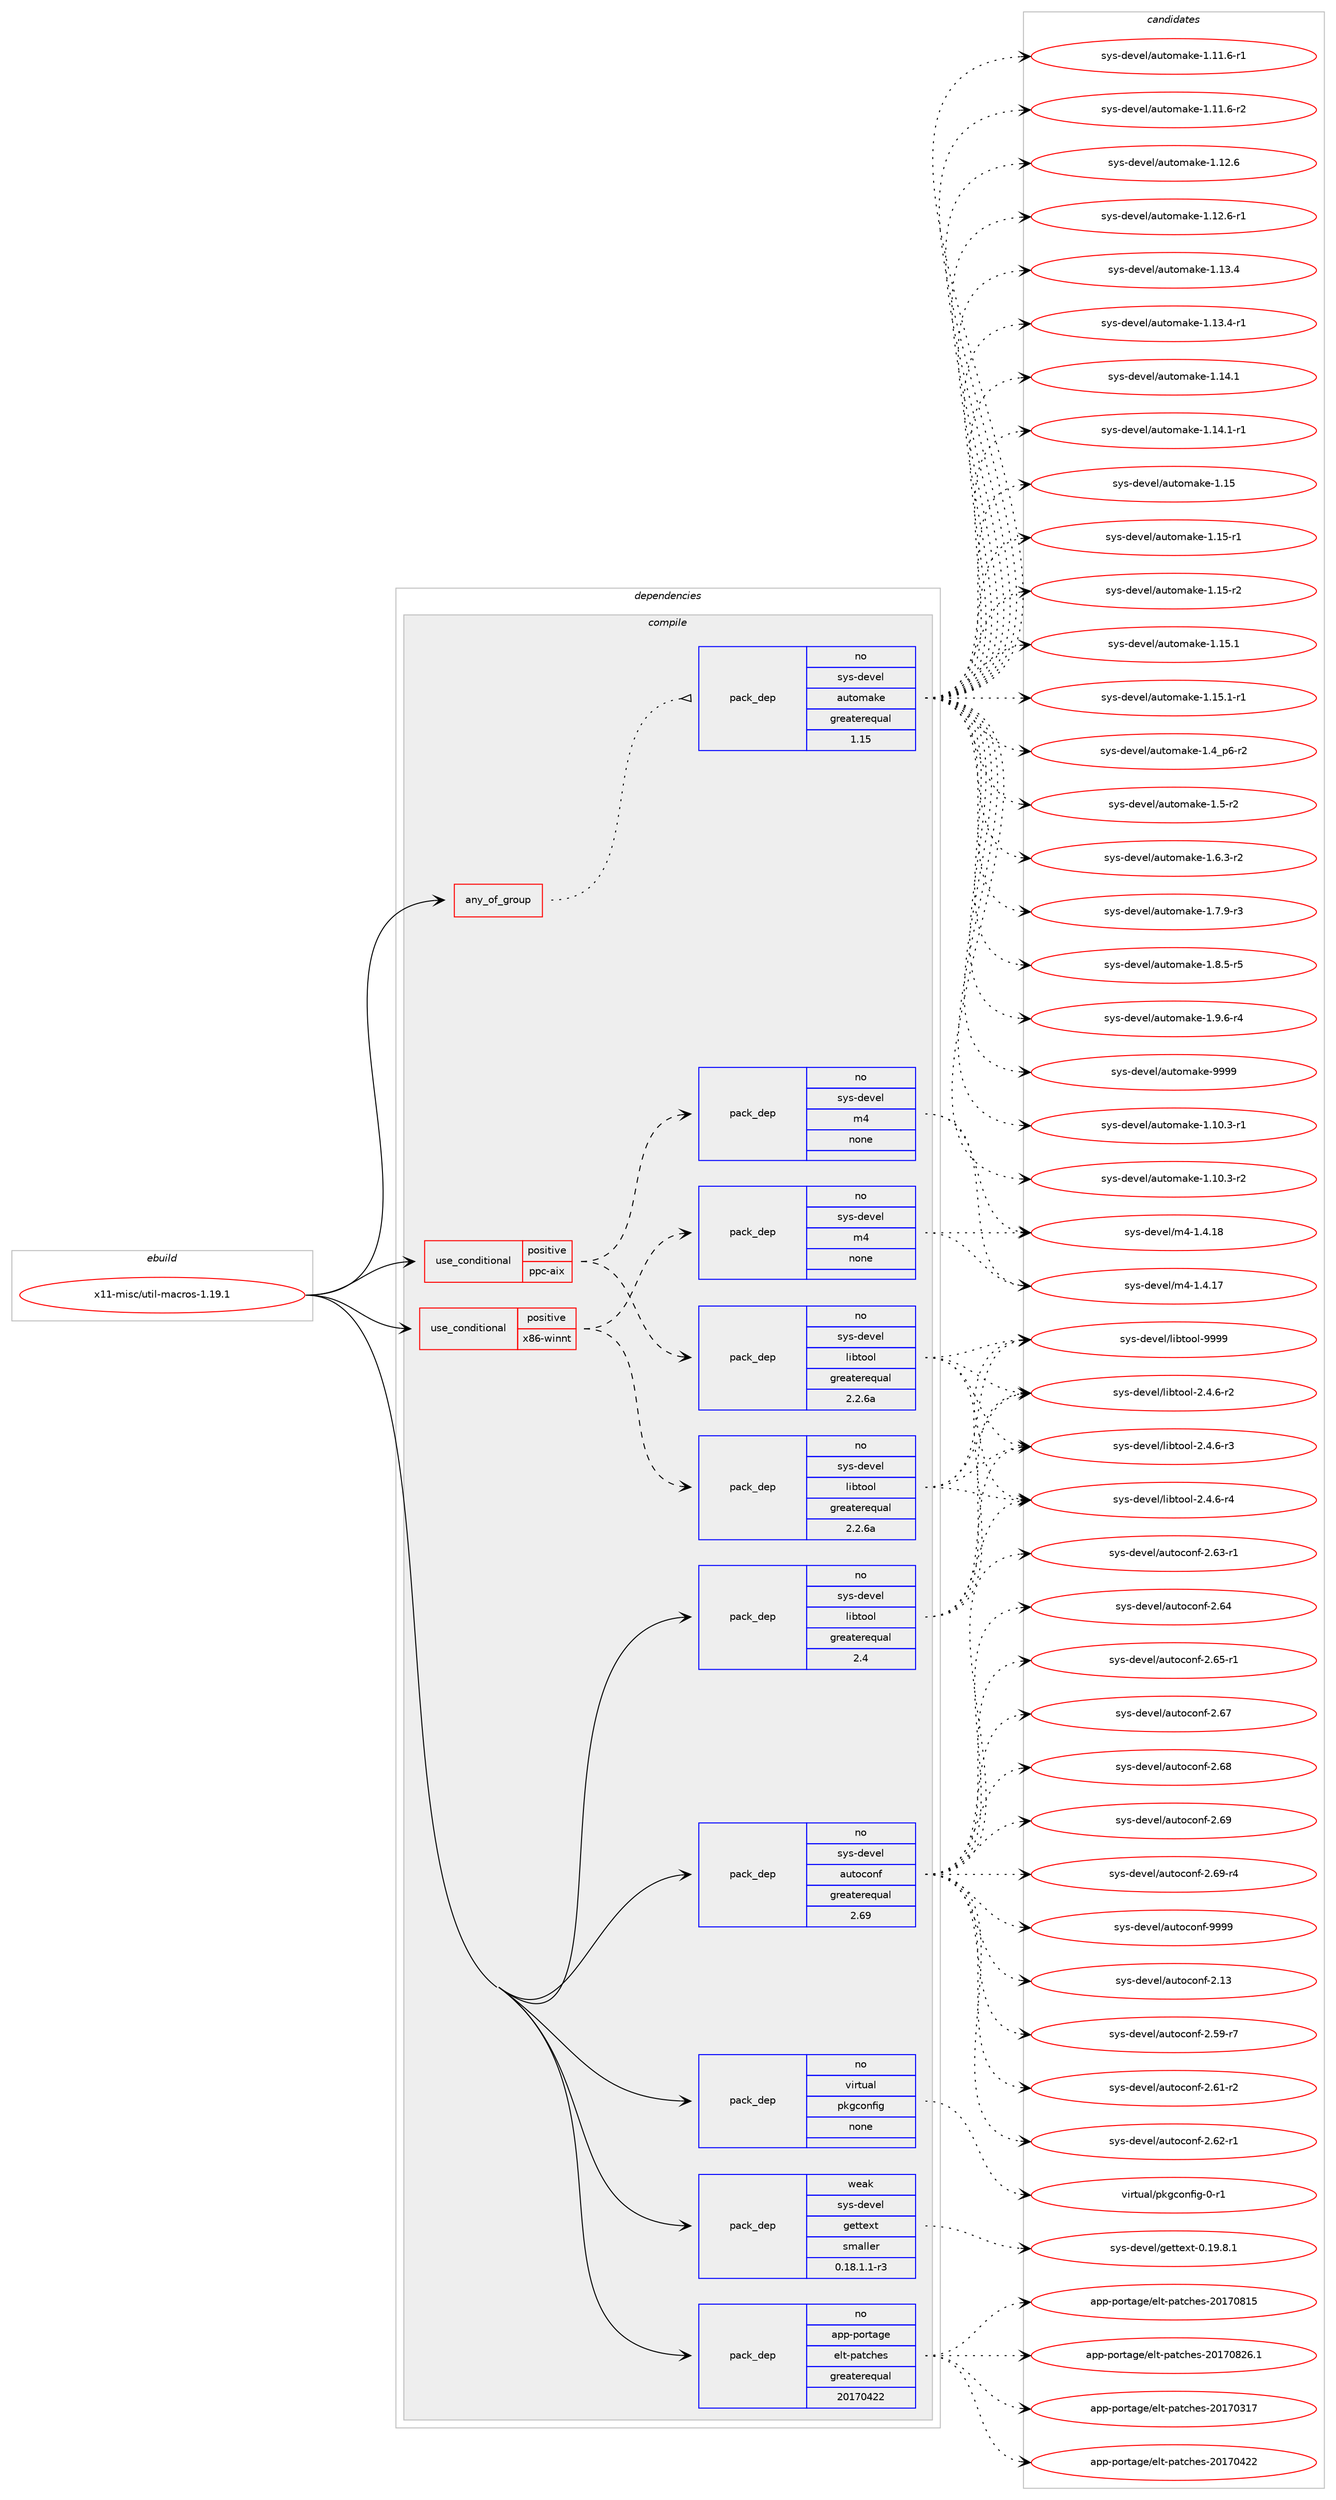 digraph prolog {

# *************
# Graph options
# *************

newrank=true;
concentrate=true;
compound=true;
graph [rankdir=LR,fontname=Helvetica,fontsize=10,ranksep=1.5];#, ranksep=2.5, nodesep=0.2];
edge  [arrowhead=vee];
node  [fontname=Helvetica,fontsize=10];

# **********
# The ebuild
# **********

subgraph cluster_leftcol {
color=gray;
rank=same;
label=<<i>ebuild</i>>;
id [label="x11-misc/util-macros-1.19.1", color=red, width=4, href="../x11-misc/util-macros-1.19.1.svg"];
}

# ****************
# The dependencies
# ****************

subgraph cluster_midcol {
color=gray;
label=<<i>dependencies</i>>;
subgraph cluster_compile {
fillcolor="#eeeeee";
style=filled;
label=<<i>compile</i>>;
subgraph any9506 {
dependency524591 [label=<<TABLE BORDER="0" CELLBORDER="1" CELLSPACING="0" CELLPADDING="4"><TR><TD CELLPADDING="10">any_of_group</TD></TR></TABLE>>, shape=none, color=red];subgraph pack391409 {
dependency524592 [label=<<TABLE BORDER="0" CELLBORDER="1" CELLSPACING="0" CELLPADDING="4" WIDTH="220"><TR><TD ROWSPAN="6" CELLPADDING="30">pack_dep</TD></TR><TR><TD WIDTH="110">no</TD></TR><TR><TD>sys-devel</TD></TR><TR><TD>automake</TD></TR><TR><TD>greaterequal</TD></TR><TR><TD>1.15</TD></TR></TABLE>>, shape=none, color=blue];
}
dependency524591:e -> dependency524592:w [weight=20,style="dotted",arrowhead="oinv"];
}
id:e -> dependency524591:w [weight=20,style="solid",arrowhead="vee"];
subgraph cond123333 {
dependency524593 [label=<<TABLE BORDER="0" CELLBORDER="1" CELLSPACING="0" CELLPADDING="4"><TR><TD ROWSPAN="3" CELLPADDING="10">use_conditional</TD></TR><TR><TD>positive</TD></TR><TR><TD>ppc-aix</TD></TR></TABLE>>, shape=none, color=red];
subgraph pack391410 {
dependency524594 [label=<<TABLE BORDER="0" CELLBORDER="1" CELLSPACING="0" CELLPADDING="4" WIDTH="220"><TR><TD ROWSPAN="6" CELLPADDING="30">pack_dep</TD></TR><TR><TD WIDTH="110">no</TD></TR><TR><TD>sys-devel</TD></TR><TR><TD>libtool</TD></TR><TR><TD>greaterequal</TD></TR><TR><TD>2.2.6a</TD></TR></TABLE>>, shape=none, color=blue];
}
dependency524593:e -> dependency524594:w [weight=20,style="dashed",arrowhead="vee"];
subgraph pack391411 {
dependency524595 [label=<<TABLE BORDER="0" CELLBORDER="1" CELLSPACING="0" CELLPADDING="4" WIDTH="220"><TR><TD ROWSPAN="6" CELLPADDING="30">pack_dep</TD></TR><TR><TD WIDTH="110">no</TD></TR><TR><TD>sys-devel</TD></TR><TR><TD>m4</TD></TR><TR><TD>none</TD></TR><TR><TD></TD></TR></TABLE>>, shape=none, color=blue];
}
dependency524593:e -> dependency524595:w [weight=20,style="dashed",arrowhead="vee"];
}
id:e -> dependency524593:w [weight=20,style="solid",arrowhead="vee"];
subgraph cond123334 {
dependency524596 [label=<<TABLE BORDER="0" CELLBORDER="1" CELLSPACING="0" CELLPADDING="4"><TR><TD ROWSPAN="3" CELLPADDING="10">use_conditional</TD></TR><TR><TD>positive</TD></TR><TR><TD>x86-winnt</TD></TR></TABLE>>, shape=none, color=red];
subgraph pack391412 {
dependency524597 [label=<<TABLE BORDER="0" CELLBORDER="1" CELLSPACING="0" CELLPADDING="4" WIDTH="220"><TR><TD ROWSPAN="6" CELLPADDING="30">pack_dep</TD></TR><TR><TD WIDTH="110">no</TD></TR><TR><TD>sys-devel</TD></TR><TR><TD>libtool</TD></TR><TR><TD>greaterequal</TD></TR><TR><TD>2.2.6a</TD></TR></TABLE>>, shape=none, color=blue];
}
dependency524596:e -> dependency524597:w [weight=20,style="dashed",arrowhead="vee"];
subgraph pack391413 {
dependency524598 [label=<<TABLE BORDER="0" CELLBORDER="1" CELLSPACING="0" CELLPADDING="4" WIDTH="220"><TR><TD ROWSPAN="6" CELLPADDING="30">pack_dep</TD></TR><TR><TD WIDTH="110">no</TD></TR><TR><TD>sys-devel</TD></TR><TR><TD>m4</TD></TR><TR><TD>none</TD></TR><TR><TD></TD></TR></TABLE>>, shape=none, color=blue];
}
dependency524596:e -> dependency524598:w [weight=20,style="dashed",arrowhead="vee"];
}
id:e -> dependency524596:w [weight=20,style="solid",arrowhead="vee"];
subgraph pack391414 {
dependency524599 [label=<<TABLE BORDER="0" CELLBORDER="1" CELLSPACING="0" CELLPADDING="4" WIDTH="220"><TR><TD ROWSPAN="6" CELLPADDING="30">pack_dep</TD></TR><TR><TD WIDTH="110">no</TD></TR><TR><TD>app-portage</TD></TR><TR><TD>elt-patches</TD></TR><TR><TD>greaterequal</TD></TR><TR><TD>20170422</TD></TR></TABLE>>, shape=none, color=blue];
}
id:e -> dependency524599:w [weight=20,style="solid",arrowhead="vee"];
subgraph pack391415 {
dependency524600 [label=<<TABLE BORDER="0" CELLBORDER="1" CELLSPACING="0" CELLPADDING="4" WIDTH="220"><TR><TD ROWSPAN="6" CELLPADDING="30">pack_dep</TD></TR><TR><TD WIDTH="110">no</TD></TR><TR><TD>sys-devel</TD></TR><TR><TD>autoconf</TD></TR><TR><TD>greaterequal</TD></TR><TR><TD>2.69</TD></TR></TABLE>>, shape=none, color=blue];
}
id:e -> dependency524600:w [weight=20,style="solid",arrowhead="vee"];
subgraph pack391416 {
dependency524601 [label=<<TABLE BORDER="0" CELLBORDER="1" CELLSPACING="0" CELLPADDING="4" WIDTH="220"><TR><TD ROWSPAN="6" CELLPADDING="30">pack_dep</TD></TR><TR><TD WIDTH="110">no</TD></TR><TR><TD>sys-devel</TD></TR><TR><TD>libtool</TD></TR><TR><TD>greaterequal</TD></TR><TR><TD>2.4</TD></TR></TABLE>>, shape=none, color=blue];
}
id:e -> dependency524601:w [weight=20,style="solid",arrowhead="vee"];
subgraph pack391417 {
dependency524602 [label=<<TABLE BORDER="0" CELLBORDER="1" CELLSPACING="0" CELLPADDING="4" WIDTH="220"><TR><TD ROWSPAN="6" CELLPADDING="30">pack_dep</TD></TR><TR><TD WIDTH="110">no</TD></TR><TR><TD>virtual</TD></TR><TR><TD>pkgconfig</TD></TR><TR><TD>none</TD></TR><TR><TD></TD></TR></TABLE>>, shape=none, color=blue];
}
id:e -> dependency524602:w [weight=20,style="solid",arrowhead="vee"];
subgraph pack391418 {
dependency524603 [label=<<TABLE BORDER="0" CELLBORDER="1" CELLSPACING="0" CELLPADDING="4" WIDTH="220"><TR><TD ROWSPAN="6" CELLPADDING="30">pack_dep</TD></TR><TR><TD WIDTH="110">weak</TD></TR><TR><TD>sys-devel</TD></TR><TR><TD>gettext</TD></TR><TR><TD>smaller</TD></TR><TR><TD>0.18.1.1-r3</TD></TR></TABLE>>, shape=none, color=blue];
}
id:e -> dependency524603:w [weight=20,style="solid",arrowhead="vee"];
}
subgraph cluster_compileandrun {
fillcolor="#eeeeee";
style=filled;
label=<<i>compile and run</i>>;
}
subgraph cluster_run {
fillcolor="#eeeeee";
style=filled;
label=<<i>run</i>>;
}
}

# **************
# The candidates
# **************

subgraph cluster_choices {
rank=same;
color=gray;
label=<<i>candidates</i>>;

subgraph choice391409 {
color=black;
nodesep=1;
choice11512111545100101118101108479711711611110997107101454946494846514511449 [label="sys-devel/automake-1.10.3-r1", color=red, width=4,href="../sys-devel/automake-1.10.3-r1.svg"];
choice11512111545100101118101108479711711611110997107101454946494846514511450 [label="sys-devel/automake-1.10.3-r2", color=red, width=4,href="../sys-devel/automake-1.10.3-r2.svg"];
choice11512111545100101118101108479711711611110997107101454946494946544511449 [label="sys-devel/automake-1.11.6-r1", color=red, width=4,href="../sys-devel/automake-1.11.6-r1.svg"];
choice11512111545100101118101108479711711611110997107101454946494946544511450 [label="sys-devel/automake-1.11.6-r2", color=red, width=4,href="../sys-devel/automake-1.11.6-r2.svg"];
choice1151211154510010111810110847971171161111099710710145494649504654 [label="sys-devel/automake-1.12.6", color=red, width=4,href="../sys-devel/automake-1.12.6.svg"];
choice11512111545100101118101108479711711611110997107101454946495046544511449 [label="sys-devel/automake-1.12.6-r1", color=red, width=4,href="../sys-devel/automake-1.12.6-r1.svg"];
choice1151211154510010111810110847971171161111099710710145494649514652 [label="sys-devel/automake-1.13.4", color=red, width=4,href="../sys-devel/automake-1.13.4.svg"];
choice11512111545100101118101108479711711611110997107101454946495146524511449 [label="sys-devel/automake-1.13.4-r1", color=red, width=4,href="../sys-devel/automake-1.13.4-r1.svg"];
choice1151211154510010111810110847971171161111099710710145494649524649 [label="sys-devel/automake-1.14.1", color=red, width=4,href="../sys-devel/automake-1.14.1.svg"];
choice11512111545100101118101108479711711611110997107101454946495246494511449 [label="sys-devel/automake-1.14.1-r1", color=red, width=4,href="../sys-devel/automake-1.14.1-r1.svg"];
choice115121115451001011181011084797117116111109971071014549464953 [label="sys-devel/automake-1.15", color=red, width=4,href="../sys-devel/automake-1.15.svg"];
choice1151211154510010111810110847971171161111099710710145494649534511449 [label="sys-devel/automake-1.15-r1", color=red, width=4,href="../sys-devel/automake-1.15-r1.svg"];
choice1151211154510010111810110847971171161111099710710145494649534511450 [label="sys-devel/automake-1.15-r2", color=red, width=4,href="../sys-devel/automake-1.15-r2.svg"];
choice1151211154510010111810110847971171161111099710710145494649534649 [label="sys-devel/automake-1.15.1", color=red, width=4,href="../sys-devel/automake-1.15.1.svg"];
choice11512111545100101118101108479711711611110997107101454946495346494511449 [label="sys-devel/automake-1.15.1-r1", color=red, width=4,href="../sys-devel/automake-1.15.1-r1.svg"];
choice115121115451001011181011084797117116111109971071014549465295112544511450 [label="sys-devel/automake-1.4_p6-r2", color=red, width=4,href="../sys-devel/automake-1.4_p6-r2.svg"];
choice11512111545100101118101108479711711611110997107101454946534511450 [label="sys-devel/automake-1.5-r2", color=red, width=4,href="../sys-devel/automake-1.5-r2.svg"];
choice115121115451001011181011084797117116111109971071014549465446514511450 [label="sys-devel/automake-1.6.3-r2", color=red, width=4,href="../sys-devel/automake-1.6.3-r2.svg"];
choice115121115451001011181011084797117116111109971071014549465546574511451 [label="sys-devel/automake-1.7.9-r3", color=red, width=4,href="../sys-devel/automake-1.7.9-r3.svg"];
choice115121115451001011181011084797117116111109971071014549465646534511453 [label="sys-devel/automake-1.8.5-r5", color=red, width=4,href="../sys-devel/automake-1.8.5-r5.svg"];
choice115121115451001011181011084797117116111109971071014549465746544511452 [label="sys-devel/automake-1.9.6-r4", color=red, width=4,href="../sys-devel/automake-1.9.6-r4.svg"];
choice115121115451001011181011084797117116111109971071014557575757 [label="sys-devel/automake-9999", color=red, width=4,href="../sys-devel/automake-9999.svg"];
dependency524592:e -> choice11512111545100101118101108479711711611110997107101454946494846514511449:w [style=dotted,weight="100"];
dependency524592:e -> choice11512111545100101118101108479711711611110997107101454946494846514511450:w [style=dotted,weight="100"];
dependency524592:e -> choice11512111545100101118101108479711711611110997107101454946494946544511449:w [style=dotted,weight="100"];
dependency524592:e -> choice11512111545100101118101108479711711611110997107101454946494946544511450:w [style=dotted,weight="100"];
dependency524592:e -> choice1151211154510010111810110847971171161111099710710145494649504654:w [style=dotted,weight="100"];
dependency524592:e -> choice11512111545100101118101108479711711611110997107101454946495046544511449:w [style=dotted,weight="100"];
dependency524592:e -> choice1151211154510010111810110847971171161111099710710145494649514652:w [style=dotted,weight="100"];
dependency524592:e -> choice11512111545100101118101108479711711611110997107101454946495146524511449:w [style=dotted,weight="100"];
dependency524592:e -> choice1151211154510010111810110847971171161111099710710145494649524649:w [style=dotted,weight="100"];
dependency524592:e -> choice11512111545100101118101108479711711611110997107101454946495246494511449:w [style=dotted,weight="100"];
dependency524592:e -> choice115121115451001011181011084797117116111109971071014549464953:w [style=dotted,weight="100"];
dependency524592:e -> choice1151211154510010111810110847971171161111099710710145494649534511449:w [style=dotted,weight="100"];
dependency524592:e -> choice1151211154510010111810110847971171161111099710710145494649534511450:w [style=dotted,weight="100"];
dependency524592:e -> choice1151211154510010111810110847971171161111099710710145494649534649:w [style=dotted,weight="100"];
dependency524592:e -> choice11512111545100101118101108479711711611110997107101454946495346494511449:w [style=dotted,weight="100"];
dependency524592:e -> choice115121115451001011181011084797117116111109971071014549465295112544511450:w [style=dotted,weight="100"];
dependency524592:e -> choice11512111545100101118101108479711711611110997107101454946534511450:w [style=dotted,weight="100"];
dependency524592:e -> choice115121115451001011181011084797117116111109971071014549465446514511450:w [style=dotted,weight="100"];
dependency524592:e -> choice115121115451001011181011084797117116111109971071014549465546574511451:w [style=dotted,weight="100"];
dependency524592:e -> choice115121115451001011181011084797117116111109971071014549465646534511453:w [style=dotted,weight="100"];
dependency524592:e -> choice115121115451001011181011084797117116111109971071014549465746544511452:w [style=dotted,weight="100"];
dependency524592:e -> choice115121115451001011181011084797117116111109971071014557575757:w [style=dotted,weight="100"];
}
subgraph choice391410 {
color=black;
nodesep=1;
choice1151211154510010111810110847108105981161111111084550465246544511450 [label="sys-devel/libtool-2.4.6-r2", color=red, width=4,href="../sys-devel/libtool-2.4.6-r2.svg"];
choice1151211154510010111810110847108105981161111111084550465246544511451 [label="sys-devel/libtool-2.4.6-r3", color=red, width=4,href="../sys-devel/libtool-2.4.6-r3.svg"];
choice1151211154510010111810110847108105981161111111084550465246544511452 [label="sys-devel/libtool-2.4.6-r4", color=red, width=4,href="../sys-devel/libtool-2.4.6-r4.svg"];
choice1151211154510010111810110847108105981161111111084557575757 [label="sys-devel/libtool-9999", color=red, width=4,href="../sys-devel/libtool-9999.svg"];
dependency524594:e -> choice1151211154510010111810110847108105981161111111084550465246544511450:w [style=dotted,weight="100"];
dependency524594:e -> choice1151211154510010111810110847108105981161111111084550465246544511451:w [style=dotted,weight="100"];
dependency524594:e -> choice1151211154510010111810110847108105981161111111084550465246544511452:w [style=dotted,weight="100"];
dependency524594:e -> choice1151211154510010111810110847108105981161111111084557575757:w [style=dotted,weight="100"];
}
subgraph choice391411 {
color=black;
nodesep=1;
choice11512111545100101118101108471095245494652464955 [label="sys-devel/m4-1.4.17", color=red, width=4,href="../sys-devel/m4-1.4.17.svg"];
choice11512111545100101118101108471095245494652464956 [label="sys-devel/m4-1.4.18", color=red, width=4,href="../sys-devel/m4-1.4.18.svg"];
dependency524595:e -> choice11512111545100101118101108471095245494652464955:w [style=dotted,weight="100"];
dependency524595:e -> choice11512111545100101118101108471095245494652464956:w [style=dotted,weight="100"];
}
subgraph choice391412 {
color=black;
nodesep=1;
choice1151211154510010111810110847108105981161111111084550465246544511450 [label="sys-devel/libtool-2.4.6-r2", color=red, width=4,href="../sys-devel/libtool-2.4.6-r2.svg"];
choice1151211154510010111810110847108105981161111111084550465246544511451 [label="sys-devel/libtool-2.4.6-r3", color=red, width=4,href="../sys-devel/libtool-2.4.6-r3.svg"];
choice1151211154510010111810110847108105981161111111084550465246544511452 [label="sys-devel/libtool-2.4.6-r4", color=red, width=4,href="../sys-devel/libtool-2.4.6-r4.svg"];
choice1151211154510010111810110847108105981161111111084557575757 [label="sys-devel/libtool-9999", color=red, width=4,href="../sys-devel/libtool-9999.svg"];
dependency524597:e -> choice1151211154510010111810110847108105981161111111084550465246544511450:w [style=dotted,weight="100"];
dependency524597:e -> choice1151211154510010111810110847108105981161111111084550465246544511451:w [style=dotted,weight="100"];
dependency524597:e -> choice1151211154510010111810110847108105981161111111084550465246544511452:w [style=dotted,weight="100"];
dependency524597:e -> choice1151211154510010111810110847108105981161111111084557575757:w [style=dotted,weight="100"];
}
subgraph choice391413 {
color=black;
nodesep=1;
choice11512111545100101118101108471095245494652464955 [label="sys-devel/m4-1.4.17", color=red, width=4,href="../sys-devel/m4-1.4.17.svg"];
choice11512111545100101118101108471095245494652464956 [label="sys-devel/m4-1.4.18", color=red, width=4,href="../sys-devel/m4-1.4.18.svg"];
dependency524598:e -> choice11512111545100101118101108471095245494652464955:w [style=dotted,weight="100"];
dependency524598:e -> choice11512111545100101118101108471095245494652464956:w [style=dotted,weight="100"];
}
subgraph choice391414 {
color=black;
nodesep=1;
choice97112112451121111141169710310147101108116451129711699104101115455048495548514955 [label="app-portage/elt-patches-20170317", color=red, width=4,href="../app-portage/elt-patches-20170317.svg"];
choice97112112451121111141169710310147101108116451129711699104101115455048495548525050 [label="app-portage/elt-patches-20170422", color=red, width=4,href="../app-portage/elt-patches-20170422.svg"];
choice97112112451121111141169710310147101108116451129711699104101115455048495548564953 [label="app-portage/elt-patches-20170815", color=red, width=4,href="../app-portage/elt-patches-20170815.svg"];
choice971121124511211111411697103101471011081164511297116991041011154550484955485650544649 [label="app-portage/elt-patches-20170826.1", color=red, width=4,href="../app-portage/elt-patches-20170826.1.svg"];
dependency524599:e -> choice97112112451121111141169710310147101108116451129711699104101115455048495548514955:w [style=dotted,weight="100"];
dependency524599:e -> choice97112112451121111141169710310147101108116451129711699104101115455048495548525050:w [style=dotted,weight="100"];
dependency524599:e -> choice97112112451121111141169710310147101108116451129711699104101115455048495548564953:w [style=dotted,weight="100"];
dependency524599:e -> choice971121124511211111411697103101471011081164511297116991041011154550484955485650544649:w [style=dotted,weight="100"];
}
subgraph choice391415 {
color=black;
nodesep=1;
choice115121115451001011181011084797117116111991111101024550464951 [label="sys-devel/autoconf-2.13", color=red, width=4,href="../sys-devel/autoconf-2.13.svg"];
choice1151211154510010111810110847971171161119911111010245504653574511455 [label="sys-devel/autoconf-2.59-r7", color=red, width=4,href="../sys-devel/autoconf-2.59-r7.svg"];
choice1151211154510010111810110847971171161119911111010245504654494511450 [label="sys-devel/autoconf-2.61-r2", color=red, width=4,href="../sys-devel/autoconf-2.61-r2.svg"];
choice1151211154510010111810110847971171161119911111010245504654504511449 [label="sys-devel/autoconf-2.62-r1", color=red, width=4,href="../sys-devel/autoconf-2.62-r1.svg"];
choice1151211154510010111810110847971171161119911111010245504654514511449 [label="sys-devel/autoconf-2.63-r1", color=red, width=4,href="../sys-devel/autoconf-2.63-r1.svg"];
choice115121115451001011181011084797117116111991111101024550465452 [label="sys-devel/autoconf-2.64", color=red, width=4,href="../sys-devel/autoconf-2.64.svg"];
choice1151211154510010111810110847971171161119911111010245504654534511449 [label="sys-devel/autoconf-2.65-r1", color=red, width=4,href="../sys-devel/autoconf-2.65-r1.svg"];
choice115121115451001011181011084797117116111991111101024550465455 [label="sys-devel/autoconf-2.67", color=red, width=4,href="../sys-devel/autoconf-2.67.svg"];
choice115121115451001011181011084797117116111991111101024550465456 [label="sys-devel/autoconf-2.68", color=red, width=4,href="../sys-devel/autoconf-2.68.svg"];
choice115121115451001011181011084797117116111991111101024550465457 [label="sys-devel/autoconf-2.69", color=red, width=4,href="../sys-devel/autoconf-2.69.svg"];
choice1151211154510010111810110847971171161119911111010245504654574511452 [label="sys-devel/autoconf-2.69-r4", color=red, width=4,href="../sys-devel/autoconf-2.69-r4.svg"];
choice115121115451001011181011084797117116111991111101024557575757 [label="sys-devel/autoconf-9999", color=red, width=4,href="../sys-devel/autoconf-9999.svg"];
dependency524600:e -> choice115121115451001011181011084797117116111991111101024550464951:w [style=dotted,weight="100"];
dependency524600:e -> choice1151211154510010111810110847971171161119911111010245504653574511455:w [style=dotted,weight="100"];
dependency524600:e -> choice1151211154510010111810110847971171161119911111010245504654494511450:w [style=dotted,weight="100"];
dependency524600:e -> choice1151211154510010111810110847971171161119911111010245504654504511449:w [style=dotted,weight="100"];
dependency524600:e -> choice1151211154510010111810110847971171161119911111010245504654514511449:w [style=dotted,weight="100"];
dependency524600:e -> choice115121115451001011181011084797117116111991111101024550465452:w [style=dotted,weight="100"];
dependency524600:e -> choice1151211154510010111810110847971171161119911111010245504654534511449:w [style=dotted,weight="100"];
dependency524600:e -> choice115121115451001011181011084797117116111991111101024550465455:w [style=dotted,weight="100"];
dependency524600:e -> choice115121115451001011181011084797117116111991111101024550465456:w [style=dotted,weight="100"];
dependency524600:e -> choice115121115451001011181011084797117116111991111101024550465457:w [style=dotted,weight="100"];
dependency524600:e -> choice1151211154510010111810110847971171161119911111010245504654574511452:w [style=dotted,weight="100"];
dependency524600:e -> choice115121115451001011181011084797117116111991111101024557575757:w [style=dotted,weight="100"];
}
subgraph choice391416 {
color=black;
nodesep=1;
choice1151211154510010111810110847108105981161111111084550465246544511450 [label="sys-devel/libtool-2.4.6-r2", color=red, width=4,href="../sys-devel/libtool-2.4.6-r2.svg"];
choice1151211154510010111810110847108105981161111111084550465246544511451 [label="sys-devel/libtool-2.4.6-r3", color=red, width=4,href="../sys-devel/libtool-2.4.6-r3.svg"];
choice1151211154510010111810110847108105981161111111084550465246544511452 [label="sys-devel/libtool-2.4.6-r4", color=red, width=4,href="../sys-devel/libtool-2.4.6-r4.svg"];
choice1151211154510010111810110847108105981161111111084557575757 [label="sys-devel/libtool-9999", color=red, width=4,href="../sys-devel/libtool-9999.svg"];
dependency524601:e -> choice1151211154510010111810110847108105981161111111084550465246544511450:w [style=dotted,weight="100"];
dependency524601:e -> choice1151211154510010111810110847108105981161111111084550465246544511451:w [style=dotted,weight="100"];
dependency524601:e -> choice1151211154510010111810110847108105981161111111084550465246544511452:w [style=dotted,weight="100"];
dependency524601:e -> choice1151211154510010111810110847108105981161111111084557575757:w [style=dotted,weight="100"];
}
subgraph choice391417 {
color=black;
nodesep=1;
choice11810511411611797108471121071039911111010210510345484511449 [label="virtual/pkgconfig-0-r1", color=red, width=4,href="../virtual/pkgconfig-0-r1.svg"];
dependency524602:e -> choice11810511411611797108471121071039911111010210510345484511449:w [style=dotted,weight="100"];
}
subgraph choice391418 {
color=black;
nodesep=1;
choice1151211154510010111810110847103101116116101120116454846495746564649 [label="sys-devel/gettext-0.19.8.1", color=red, width=4,href="../sys-devel/gettext-0.19.8.1.svg"];
dependency524603:e -> choice1151211154510010111810110847103101116116101120116454846495746564649:w [style=dotted,weight="100"];
}
}

}
